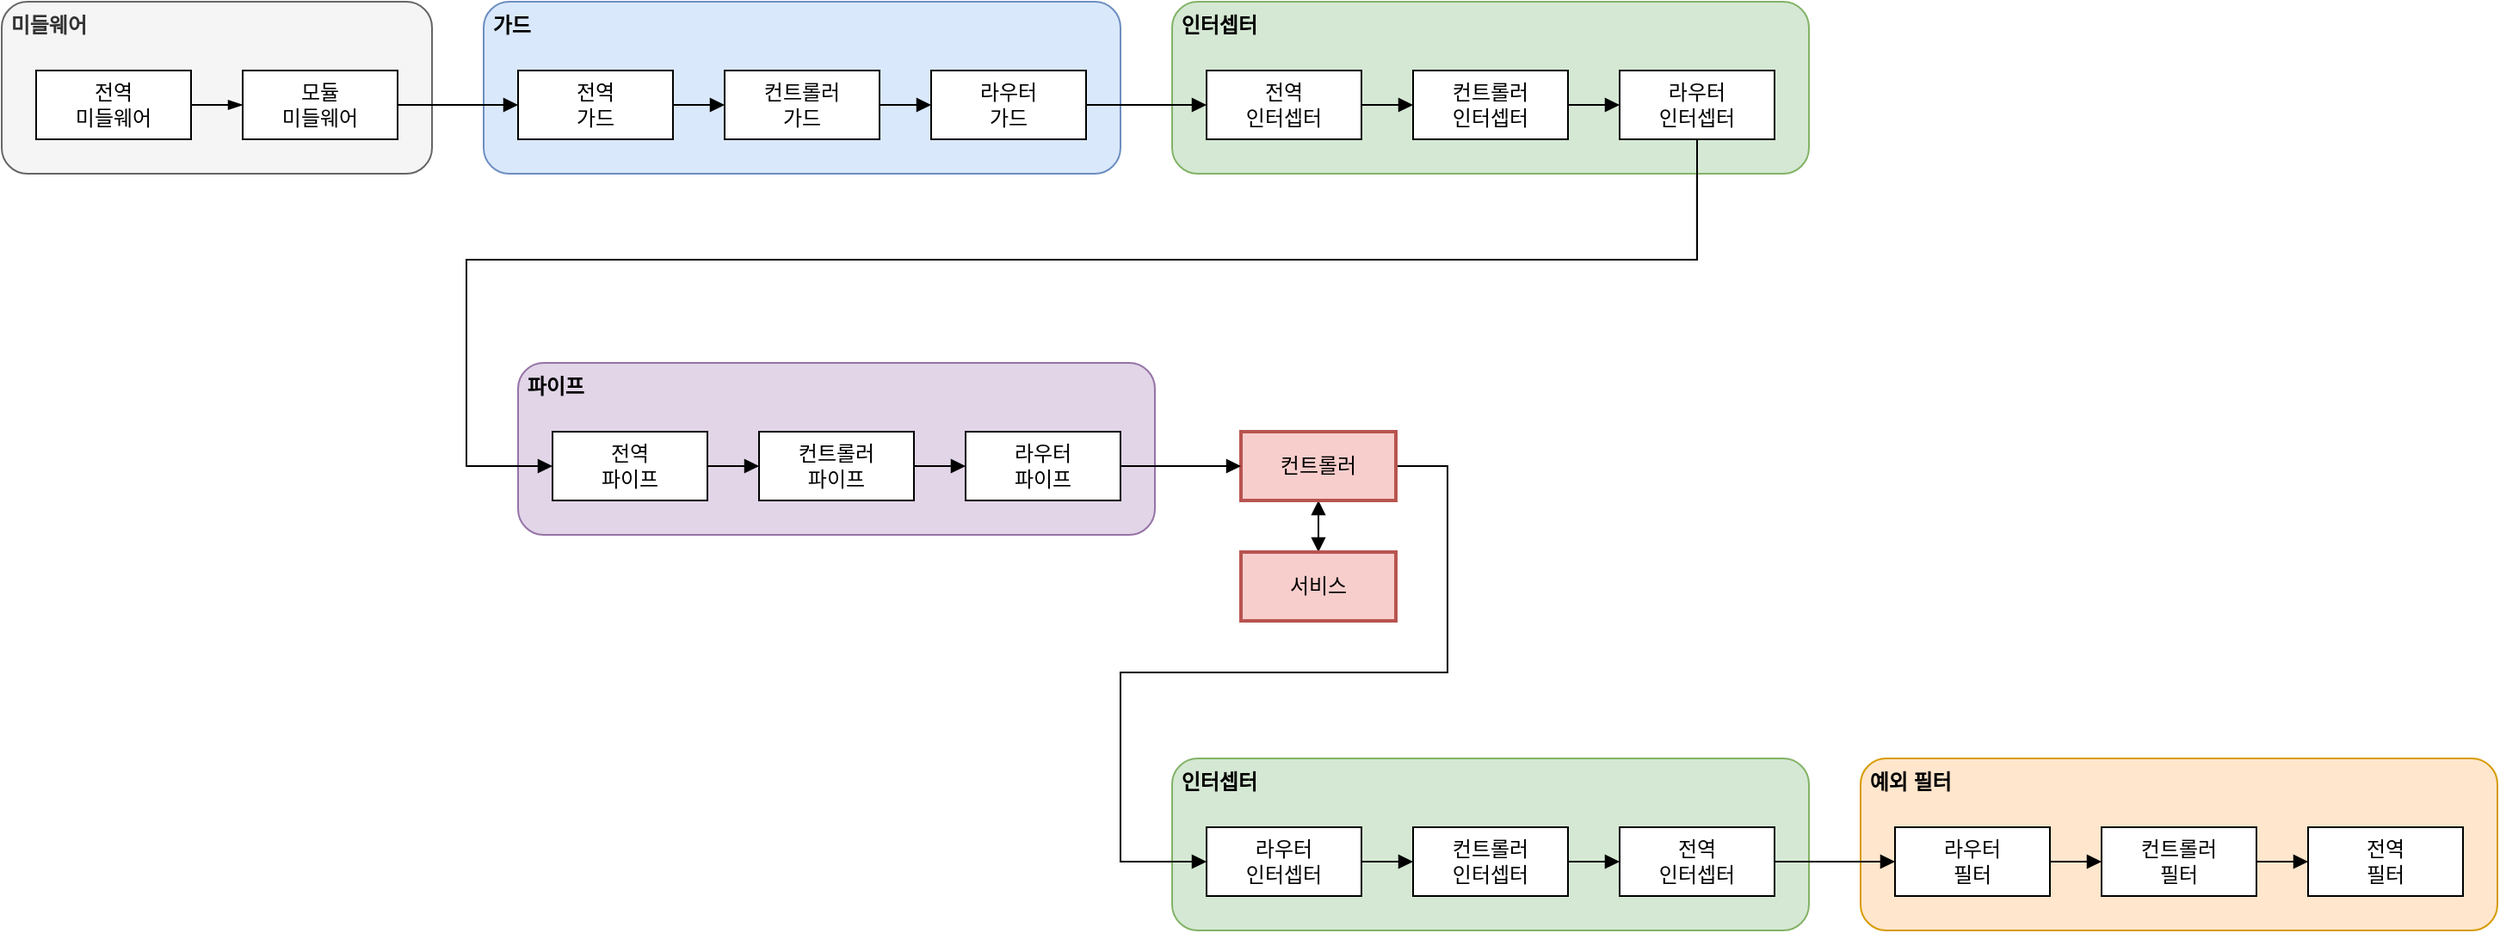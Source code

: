 <mxfile version="21.2.1" type="device">
  <diagram name="페이지-1" id="u62TE9AGJQay3OFQsCQ7">
    <mxGraphModel dx="1306" dy="877" grid="1" gridSize="10" guides="1" tooltips="1" connect="1" arrows="1" fold="1" page="1" pageScale="1" pageWidth="827" pageHeight="1169" math="0" shadow="0">
      <root>
        <mxCell id="0" />
        <mxCell id="1" parent="0" />
        <mxCell id="gzee6Owti4b3P7H9MzwT-38" value="&amp;nbsp;&lt;b&gt;예외 필터&lt;/b&gt;" style="rounded=1;whiteSpace=wrap;html=1;align=left;verticalAlign=top;fillColor=#ffe6cc;strokeColor=#d79b00;" parent="1" vertex="1">
          <mxGeometry x="1180" y="520" width="370" height="100" as="geometry" />
        </mxCell>
        <mxCell id="gzee6Owti4b3P7H9MzwT-37" value="&amp;nbsp;&lt;b&gt;인터셉터&lt;/b&gt;" style="rounded=1;whiteSpace=wrap;html=1;align=left;verticalAlign=top;fillColor=#d5e8d4;strokeColor=#82b366;" parent="1" vertex="1">
          <mxGeometry x="780" y="520" width="370" height="100" as="geometry" />
        </mxCell>
        <mxCell id="gzee6Owti4b3P7H9MzwT-36" value="&amp;nbsp;&lt;b&gt;파이프&lt;/b&gt;" style="rounded=1;whiteSpace=wrap;html=1;align=left;verticalAlign=top;fillColor=#e1d5e7;strokeColor=#9673a6;" parent="1" vertex="1">
          <mxGeometry x="400" y="290" width="370" height="100" as="geometry" />
        </mxCell>
        <mxCell id="gzee6Owti4b3P7H9MzwT-35" value="&amp;nbsp;&lt;b&gt;인터셉터&lt;/b&gt;" style="rounded=1;whiteSpace=wrap;html=1;align=left;verticalAlign=top;fillColor=#d5e8d4;strokeColor=#82b366;" parent="1" vertex="1">
          <mxGeometry x="780" y="80" width="370" height="100" as="geometry" />
        </mxCell>
        <mxCell id="gzee6Owti4b3P7H9MzwT-34" value="&amp;nbsp;&lt;b&gt;가드&lt;/b&gt;" style="rounded=1;whiteSpace=wrap;html=1;align=left;verticalAlign=top;fillColor=#dae8fc;strokeColor=#6c8ebf;" parent="1" vertex="1">
          <mxGeometry x="380" y="80" width="370" height="100" as="geometry" />
        </mxCell>
        <mxCell id="gzee6Owti4b3P7H9MzwT-6" value="&amp;nbsp;&lt;b&gt;미들웨어&lt;/b&gt;" style="rounded=1;whiteSpace=wrap;html=1;align=left;verticalAlign=top;fillColor=#f5f5f5;fontColor=#333333;strokeColor=#666666;" parent="1" vertex="1">
          <mxGeometry x="100" y="80" width="250" height="100" as="geometry" />
        </mxCell>
        <mxCell id="gzee6Owti4b3P7H9MzwT-45" style="edgeStyle=orthogonalEdgeStyle;rounded=0;orthogonalLoop=1;jettySize=auto;html=1;entryX=0.5;entryY=0;entryDx=0;entryDy=0;endArrow=block;endFill=1;startArrow=block;startFill=1;" parent="1" source="gzee6Owti4b3P7H9MzwT-2" target="gzee6Owti4b3P7H9MzwT-23" edge="1">
          <mxGeometry relative="1" as="geometry" />
        </mxCell>
        <mxCell id="gzee6Owti4b3P7H9MzwT-48" style="edgeStyle=orthogonalEdgeStyle;rounded=0;orthogonalLoop=1;jettySize=auto;html=1;entryX=0;entryY=0.5;entryDx=0;entryDy=0;endArrow=block;endFill=1;" parent="1" source="gzee6Owti4b3P7H9MzwT-2" target="gzee6Owti4b3P7H9MzwT-25" edge="1">
          <mxGeometry relative="1" as="geometry">
            <Array as="points">
              <mxPoint x="940" y="350" />
              <mxPoint x="940" y="470" />
              <mxPoint x="750" y="470" />
              <mxPoint x="750" y="580" />
            </Array>
          </mxGeometry>
        </mxCell>
        <mxCell id="gzee6Owti4b3P7H9MzwT-2" value="컨트롤러" style="rounded=0;whiteSpace=wrap;html=1;fillColor=#f8cecc;strokeColor=#b85450;strokeWidth=2;" parent="1" vertex="1">
          <mxGeometry x="820" y="330" width="90" height="40" as="geometry" />
        </mxCell>
        <mxCell id="gzee6Owti4b3P7H9MzwT-5" style="edgeStyle=orthogonalEdgeStyle;rounded=0;orthogonalLoop=1;jettySize=auto;html=1;entryX=0;entryY=0.5;entryDx=0;entryDy=0;endArrow=blockThin;endFill=1;" parent="1" source="gzee6Owti4b3P7H9MzwT-3" target="gzee6Owti4b3P7H9MzwT-4" edge="1">
          <mxGeometry relative="1" as="geometry" />
        </mxCell>
        <mxCell id="gzee6Owti4b3P7H9MzwT-3" value="전역&lt;br&gt;미들웨어" style="rounded=0;whiteSpace=wrap;html=1;" parent="1" vertex="1">
          <mxGeometry x="120" y="120" width="90" height="40" as="geometry" />
        </mxCell>
        <mxCell id="gzee6Owti4b3P7H9MzwT-10" style="edgeStyle=orthogonalEdgeStyle;rounded=0;orthogonalLoop=1;jettySize=auto;html=1;entryX=0;entryY=0.5;entryDx=0;entryDy=0;endArrow=block;endFill=1;" parent="1" source="gzee6Owti4b3P7H9MzwT-4" target="gzee6Owti4b3P7H9MzwT-7" edge="1">
          <mxGeometry relative="1" as="geometry" />
        </mxCell>
        <mxCell id="gzee6Owti4b3P7H9MzwT-4" value="모듈&lt;br&gt;미들웨어" style="rounded=0;whiteSpace=wrap;html=1;" parent="1" vertex="1">
          <mxGeometry x="240" y="120" width="90" height="40" as="geometry" />
        </mxCell>
        <mxCell id="gzee6Owti4b3P7H9MzwT-11" style="edgeStyle=orthogonalEdgeStyle;rounded=0;orthogonalLoop=1;jettySize=auto;html=1;entryX=0;entryY=0.5;entryDx=0;entryDy=0;endArrow=block;endFill=1;" parent="1" source="gzee6Owti4b3P7H9MzwT-7" target="gzee6Owti4b3P7H9MzwT-8" edge="1">
          <mxGeometry relative="1" as="geometry" />
        </mxCell>
        <mxCell id="gzee6Owti4b3P7H9MzwT-7" value="전역&lt;br&gt;가드" style="rounded=0;whiteSpace=wrap;html=1;" parent="1" vertex="1">
          <mxGeometry x="400" y="120" width="90" height="40" as="geometry" />
        </mxCell>
        <mxCell id="gzee6Owti4b3P7H9MzwT-12" style="edgeStyle=orthogonalEdgeStyle;rounded=0;orthogonalLoop=1;jettySize=auto;html=1;entryX=0;entryY=0.5;entryDx=0;entryDy=0;endArrow=block;endFill=1;" parent="1" source="gzee6Owti4b3P7H9MzwT-8" target="gzee6Owti4b3P7H9MzwT-9" edge="1">
          <mxGeometry relative="1" as="geometry" />
        </mxCell>
        <mxCell id="gzee6Owti4b3P7H9MzwT-8" value="컨트롤러&lt;br&gt;가드" style="rounded=0;whiteSpace=wrap;html=1;" parent="1" vertex="1">
          <mxGeometry x="520" y="120" width="90" height="40" as="geometry" />
        </mxCell>
        <mxCell id="gzee6Owti4b3P7H9MzwT-16" style="edgeStyle=orthogonalEdgeStyle;rounded=0;orthogonalLoop=1;jettySize=auto;html=1;entryX=0;entryY=0.5;entryDx=0;entryDy=0;endArrow=block;endFill=1;" parent="1" source="gzee6Owti4b3P7H9MzwT-9" target="gzee6Owti4b3P7H9MzwT-13" edge="1">
          <mxGeometry relative="1" as="geometry" />
        </mxCell>
        <mxCell id="gzee6Owti4b3P7H9MzwT-9" value="라우터&lt;br&gt;가드" style="rounded=0;whiteSpace=wrap;html=1;" parent="1" vertex="1">
          <mxGeometry x="640" y="120" width="90" height="40" as="geometry" />
        </mxCell>
        <mxCell id="gzee6Owti4b3P7H9MzwT-17" style="edgeStyle=orthogonalEdgeStyle;rounded=0;orthogonalLoop=1;jettySize=auto;html=1;entryX=0;entryY=0.5;entryDx=0;entryDy=0;endArrow=block;endFill=1;" parent="1" source="gzee6Owti4b3P7H9MzwT-13" target="gzee6Owti4b3P7H9MzwT-14" edge="1">
          <mxGeometry relative="1" as="geometry" />
        </mxCell>
        <mxCell id="gzee6Owti4b3P7H9MzwT-13" value="전역&lt;br&gt;인터셉터" style="rounded=0;whiteSpace=wrap;html=1;" parent="1" vertex="1">
          <mxGeometry x="800" y="120" width="90" height="40" as="geometry" />
        </mxCell>
        <mxCell id="gzee6Owti4b3P7H9MzwT-19" style="edgeStyle=orthogonalEdgeStyle;rounded=0;orthogonalLoop=1;jettySize=auto;html=1;entryX=0;entryY=0.5;entryDx=0;entryDy=0;endArrow=block;endFill=1;" parent="1" source="gzee6Owti4b3P7H9MzwT-14" target="gzee6Owti4b3P7H9MzwT-15" edge="1">
          <mxGeometry relative="1" as="geometry" />
        </mxCell>
        <mxCell id="gzee6Owti4b3P7H9MzwT-14" value="컨트롤러&lt;br&gt;인터셉터" style="rounded=0;whiteSpace=wrap;html=1;" parent="1" vertex="1">
          <mxGeometry x="920" y="120" width="90" height="40" as="geometry" />
        </mxCell>
        <mxCell id="gzee6Owti4b3P7H9MzwT-40" style="edgeStyle=orthogonalEdgeStyle;rounded=0;orthogonalLoop=1;jettySize=auto;html=1;entryX=0;entryY=0.5;entryDx=0;entryDy=0;endArrow=block;endFill=1;" parent="1" source="gzee6Owti4b3P7H9MzwT-15" target="gzee6Owti4b3P7H9MzwT-20" edge="1">
          <mxGeometry relative="1" as="geometry">
            <Array as="points">
              <mxPoint x="1085" y="230" />
              <mxPoint x="370" y="230" />
              <mxPoint x="370" y="350" />
            </Array>
          </mxGeometry>
        </mxCell>
        <mxCell id="gzee6Owti4b3P7H9MzwT-15" value="라우터&lt;br&gt;인터셉터" style="rounded=0;whiteSpace=wrap;html=1;" parent="1" vertex="1">
          <mxGeometry x="1040" y="120" width="90" height="40" as="geometry" />
        </mxCell>
        <mxCell id="gzee6Owti4b3P7H9MzwT-42" style="edgeStyle=orthogonalEdgeStyle;rounded=0;orthogonalLoop=1;jettySize=auto;html=1;entryX=0;entryY=0.5;entryDx=0;entryDy=0;endArrow=block;endFill=1;" parent="1" source="gzee6Owti4b3P7H9MzwT-20" target="gzee6Owti4b3P7H9MzwT-21" edge="1">
          <mxGeometry relative="1" as="geometry" />
        </mxCell>
        <mxCell id="gzee6Owti4b3P7H9MzwT-20" value="전역&lt;br&gt;파이프" style="rounded=0;whiteSpace=wrap;html=1;" parent="1" vertex="1">
          <mxGeometry x="420" y="330" width="90" height="40" as="geometry" />
        </mxCell>
        <mxCell id="gzee6Owti4b3P7H9MzwT-43" style="edgeStyle=orthogonalEdgeStyle;rounded=0;orthogonalLoop=1;jettySize=auto;html=1;entryX=0;entryY=0.5;entryDx=0;entryDy=0;endArrow=block;endFill=1;" parent="1" source="gzee6Owti4b3P7H9MzwT-21" target="gzee6Owti4b3P7H9MzwT-22" edge="1">
          <mxGeometry relative="1" as="geometry" />
        </mxCell>
        <mxCell id="gzee6Owti4b3P7H9MzwT-21" value="컨트롤러&lt;br&gt;파이프" style="rounded=0;whiteSpace=wrap;html=1;" parent="1" vertex="1">
          <mxGeometry x="540" y="330" width="90" height="40" as="geometry" />
        </mxCell>
        <mxCell id="gzee6Owti4b3P7H9MzwT-44" style="edgeStyle=orthogonalEdgeStyle;rounded=0;orthogonalLoop=1;jettySize=auto;html=1;entryX=0;entryY=0.5;entryDx=0;entryDy=0;endArrow=block;endFill=1;" parent="1" source="gzee6Owti4b3P7H9MzwT-22" target="gzee6Owti4b3P7H9MzwT-2" edge="1">
          <mxGeometry relative="1" as="geometry">
            <Array as="points">
              <mxPoint x="770" y="350" />
              <mxPoint x="770" y="350" />
            </Array>
          </mxGeometry>
        </mxCell>
        <mxCell id="gzee6Owti4b3P7H9MzwT-22" value="라우터&lt;br&gt;파이프" style="rounded=0;whiteSpace=wrap;html=1;" parent="1" vertex="1">
          <mxGeometry x="660" y="330" width="90" height="40" as="geometry" />
        </mxCell>
        <mxCell id="gzee6Owti4b3P7H9MzwT-23" value="서비스" style="rounded=0;whiteSpace=wrap;html=1;fillColor=#f8cecc;strokeColor=#b85450;strokeWidth=2;" parent="1" vertex="1">
          <mxGeometry x="820" y="400" width="90" height="40" as="geometry" />
        </mxCell>
        <mxCell id="gzee6Owti4b3P7H9MzwT-24" style="edgeStyle=orthogonalEdgeStyle;rounded=0;orthogonalLoop=1;jettySize=auto;html=1;entryX=0;entryY=0.5;entryDx=0;entryDy=0;endArrow=block;endFill=1;" parent="1" source="gzee6Owti4b3P7H9MzwT-25" target="gzee6Owti4b3P7H9MzwT-27" edge="1">
          <mxGeometry relative="1" as="geometry" />
        </mxCell>
        <mxCell id="gzee6Owti4b3P7H9MzwT-25" value="라우터&lt;br&gt;인터셉터" style="rounded=0;whiteSpace=wrap;html=1;" parent="1" vertex="1">
          <mxGeometry x="800" y="560" width="90" height="40" as="geometry" />
        </mxCell>
        <mxCell id="gzee6Owti4b3P7H9MzwT-26" style="edgeStyle=orthogonalEdgeStyle;rounded=0;orthogonalLoop=1;jettySize=auto;html=1;entryX=0;entryY=0.5;entryDx=0;entryDy=0;endArrow=block;endFill=1;" parent="1" source="gzee6Owti4b3P7H9MzwT-27" target="gzee6Owti4b3P7H9MzwT-28" edge="1">
          <mxGeometry relative="1" as="geometry" />
        </mxCell>
        <mxCell id="gzee6Owti4b3P7H9MzwT-27" value="컨트롤러&lt;br&gt;인터셉터" style="rounded=0;whiteSpace=wrap;html=1;" parent="1" vertex="1">
          <mxGeometry x="920" y="560" width="90" height="40" as="geometry" />
        </mxCell>
        <mxCell id="gzee6Owti4b3P7H9MzwT-49" style="edgeStyle=orthogonalEdgeStyle;rounded=0;orthogonalLoop=1;jettySize=auto;html=1;entryX=0;entryY=0.5;entryDx=0;entryDy=0;endArrow=block;endFill=1;" parent="1" source="gzee6Owti4b3P7H9MzwT-28" target="gzee6Owti4b3P7H9MzwT-30" edge="1">
          <mxGeometry relative="1" as="geometry" />
        </mxCell>
        <mxCell id="gzee6Owti4b3P7H9MzwT-28" value="전역&lt;br&gt;인터셉터" style="rounded=0;whiteSpace=wrap;html=1;" parent="1" vertex="1">
          <mxGeometry x="1040" y="560" width="90" height="40" as="geometry" />
        </mxCell>
        <mxCell id="gzee6Owti4b3P7H9MzwT-29" style="edgeStyle=orthogonalEdgeStyle;rounded=0;orthogonalLoop=1;jettySize=auto;html=1;entryX=0;entryY=0.5;entryDx=0;entryDy=0;endArrow=block;endFill=1;" parent="1" source="gzee6Owti4b3P7H9MzwT-30" target="gzee6Owti4b3P7H9MzwT-32" edge="1">
          <mxGeometry relative="1" as="geometry" />
        </mxCell>
        <mxCell id="gzee6Owti4b3P7H9MzwT-30" value="라우터&lt;br&gt;필터" style="rounded=0;whiteSpace=wrap;html=1;" parent="1" vertex="1">
          <mxGeometry x="1200" y="560" width="90" height="40" as="geometry" />
        </mxCell>
        <mxCell id="gzee6Owti4b3P7H9MzwT-31" style="edgeStyle=orthogonalEdgeStyle;rounded=0;orthogonalLoop=1;jettySize=auto;html=1;entryX=0;entryY=0.5;entryDx=0;entryDy=0;endArrow=block;endFill=1;" parent="1" source="gzee6Owti4b3P7H9MzwT-32" target="gzee6Owti4b3P7H9MzwT-33" edge="1">
          <mxGeometry relative="1" as="geometry" />
        </mxCell>
        <mxCell id="gzee6Owti4b3P7H9MzwT-32" value="컨트롤러&lt;br&gt;필터" style="rounded=0;whiteSpace=wrap;html=1;" parent="1" vertex="1">
          <mxGeometry x="1320" y="560" width="90" height="40" as="geometry" />
        </mxCell>
        <mxCell id="gzee6Owti4b3P7H9MzwT-33" value="전역&lt;br&gt;필터" style="rounded=0;whiteSpace=wrap;html=1;" parent="1" vertex="1">
          <mxGeometry x="1440" y="560" width="90" height="40" as="geometry" />
        </mxCell>
      </root>
    </mxGraphModel>
  </diagram>
</mxfile>
